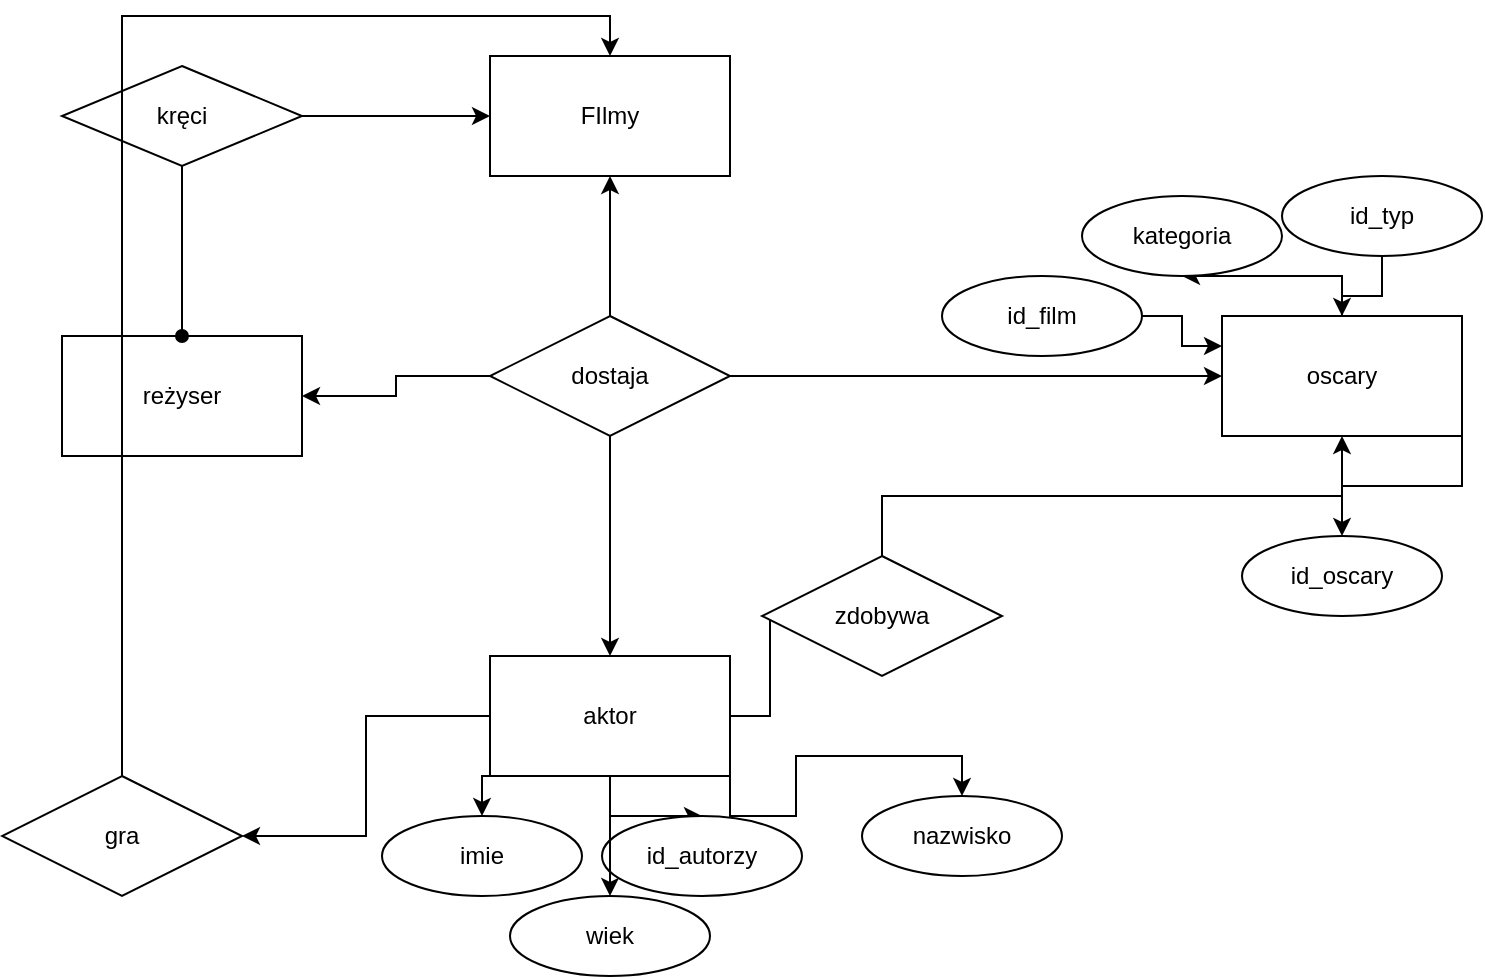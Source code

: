 <mxfile version="23.1.8" type="device">
  <diagram name="Strona-1" id="uhfY-P4yFkAwf-6rYQ4y">
    <mxGraphModel dx="601" dy="332" grid="1" gridSize="10" guides="1" tooltips="1" connect="1" arrows="1" fold="1" page="1" pageScale="1" pageWidth="827" pageHeight="1169" math="0" shadow="0">
      <root>
        <mxCell id="0" />
        <mxCell id="1" parent="0" />
        <mxCell id="NGwAYOrvqWqWgARnq1O7-1" value="FIlmy" style="rounded=0;whiteSpace=wrap;html=1;" vertex="1" parent="1">
          <mxGeometry x="294" y="90" width="120" height="60" as="geometry" />
        </mxCell>
        <mxCell id="NGwAYOrvqWqWgARnq1O7-21" style="edgeStyle=orthogonalEdgeStyle;rounded=0;orthogonalLoop=1;jettySize=auto;html=1;exitX=0.5;exitY=0;exitDx=0;exitDy=0;entryX=0.5;entryY=1;entryDx=0;entryDy=0;" edge="1" parent="1" source="NGwAYOrvqWqWgARnq1O7-2" target="NGwAYOrvqWqWgARnq1O7-20">
          <mxGeometry relative="1" as="geometry" />
        </mxCell>
        <mxCell id="NGwAYOrvqWqWgARnq1O7-27" style="edgeStyle=orthogonalEdgeStyle;rounded=0;orthogonalLoop=1;jettySize=auto;html=1;exitX=1;exitY=1;exitDx=0;exitDy=0;entryX=0.5;entryY=0;entryDx=0;entryDy=0;" edge="1" parent="1" source="NGwAYOrvqWqWgARnq1O7-2" target="NGwAYOrvqWqWgARnq1O7-26">
          <mxGeometry relative="1" as="geometry" />
        </mxCell>
        <mxCell id="NGwAYOrvqWqWgARnq1O7-2" value="oscary" style="rounded=0;whiteSpace=wrap;html=1;" vertex="1" parent="1">
          <mxGeometry x="660" y="220" width="120" height="60" as="geometry" />
        </mxCell>
        <mxCell id="NGwAYOrvqWqWgARnq1O7-10" style="edgeStyle=orthogonalEdgeStyle;rounded=0;orthogonalLoop=1;jettySize=auto;html=1;exitX=1;exitY=0.5;exitDx=0;exitDy=0;entryX=0;entryY=0.5;entryDx=0;entryDy=0;" edge="1" parent="1" source="NGwAYOrvqWqWgARnq1O7-3" target="NGwAYOrvqWqWgARnq1O7-9">
          <mxGeometry relative="1" as="geometry" />
        </mxCell>
        <mxCell id="NGwAYOrvqWqWgARnq1O7-17" style="edgeStyle=orthogonalEdgeStyle;rounded=0;orthogonalLoop=1;jettySize=auto;html=1;" edge="1" parent="1" source="NGwAYOrvqWqWgARnq1O7-3" target="NGwAYOrvqWqWgARnq1O7-12">
          <mxGeometry relative="1" as="geometry" />
        </mxCell>
        <mxCell id="NGwAYOrvqWqWgARnq1O7-32" style="edgeStyle=orthogonalEdgeStyle;rounded=0;orthogonalLoop=1;jettySize=auto;html=1;exitX=0.25;exitY=1;exitDx=0;exitDy=0;entryX=0.5;entryY=0;entryDx=0;entryDy=0;" edge="1" parent="1" source="NGwAYOrvqWqWgARnq1O7-3" target="NGwAYOrvqWqWgARnq1O7-30">
          <mxGeometry relative="1" as="geometry" />
        </mxCell>
        <mxCell id="NGwAYOrvqWqWgARnq1O7-33" style="edgeStyle=orthogonalEdgeStyle;rounded=0;orthogonalLoop=1;jettySize=auto;html=1;exitX=0.5;exitY=1;exitDx=0;exitDy=0;entryX=0.5;entryY=0;entryDx=0;entryDy=0;" edge="1" parent="1" source="NGwAYOrvqWqWgARnq1O7-3" target="NGwAYOrvqWqWgARnq1O7-29">
          <mxGeometry relative="1" as="geometry" />
        </mxCell>
        <mxCell id="NGwAYOrvqWqWgARnq1O7-34" style="edgeStyle=orthogonalEdgeStyle;rounded=0;orthogonalLoop=1;jettySize=auto;html=1;exitX=1;exitY=1;exitDx=0;exitDy=0;entryX=0.5;entryY=0;entryDx=0;entryDy=0;" edge="1" parent="1" source="NGwAYOrvqWqWgARnq1O7-3" target="NGwAYOrvqWqWgARnq1O7-28">
          <mxGeometry relative="1" as="geometry" />
        </mxCell>
        <mxCell id="NGwAYOrvqWqWgARnq1O7-3" value="aktor" style="rounded=0;whiteSpace=wrap;html=1;" vertex="1" parent="1">
          <mxGeometry x="294" y="390" width="120" height="60" as="geometry" />
        </mxCell>
        <mxCell id="NGwAYOrvqWqWgARnq1O7-4" value="reżyser" style="rounded=0;whiteSpace=wrap;html=1;" vertex="1" parent="1">
          <mxGeometry x="80" y="230" width="120" height="60" as="geometry" />
        </mxCell>
        <mxCell id="NGwAYOrvqWqWgARnq1O7-7" style="edgeStyle=orthogonalEdgeStyle;rounded=0;orthogonalLoop=1;jettySize=auto;html=1;entryX=0.5;entryY=0;entryDx=0;entryDy=0;endArrow=oval;endFill=1;" edge="1" parent="1" source="NGwAYOrvqWqWgARnq1O7-5" target="NGwAYOrvqWqWgARnq1O7-4">
          <mxGeometry relative="1" as="geometry" />
        </mxCell>
        <mxCell id="NGwAYOrvqWqWgARnq1O7-8" style="edgeStyle=orthogonalEdgeStyle;rounded=0;orthogonalLoop=1;jettySize=auto;html=1;" edge="1" parent="1" source="NGwAYOrvqWqWgARnq1O7-5" target="NGwAYOrvqWqWgARnq1O7-1">
          <mxGeometry relative="1" as="geometry" />
        </mxCell>
        <mxCell id="NGwAYOrvqWqWgARnq1O7-5" value="kręci" style="shape=rhombus;perimeter=rhombusPerimeter;whiteSpace=wrap;html=1;align=center;" vertex="1" parent="1">
          <mxGeometry x="80" y="95" width="120" height="50" as="geometry" />
        </mxCell>
        <mxCell id="NGwAYOrvqWqWgARnq1O7-13" style="edgeStyle=orthogonalEdgeStyle;rounded=0;orthogonalLoop=1;jettySize=auto;html=1;exitX=1;exitY=0.5;exitDx=0;exitDy=0;entryX=0;entryY=0.5;entryDx=0;entryDy=0;" edge="1" parent="1" source="NGwAYOrvqWqWgARnq1O7-6" target="NGwAYOrvqWqWgARnq1O7-2">
          <mxGeometry relative="1" as="geometry" />
        </mxCell>
        <mxCell id="NGwAYOrvqWqWgARnq1O7-14" style="edgeStyle=orthogonalEdgeStyle;rounded=0;orthogonalLoop=1;jettySize=auto;html=1;exitX=0.5;exitY=0;exitDx=0;exitDy=0;entryX=0.5;entryY=1;entryDx=0;entryDy=0;" edge="1" parent="1" source="NGwAYOrvqWqWgARnq1O7-6" target="NGwAYOrvqWqWgARnq1O7-1">
          <mxGeometry relative="1" as="geometry" />
        </mxCell>
        <mxCell id="NGwAYOrvqWqWgARnq1O7-15" style="edgeStyle=orthogonalEdgeStyle;rounded=0;orthogonalLoop=1;jettySize=auto;html=1;exitX=0;exitY=0.5;exitDx=0;exitDy=0;entryX=1;entryY=0.5;entryDx=0;entryDy=0;" edge="1" parent="1" source="NGwAYOrvqWqWgARnq1O7-6" target="NGwAYOrvqWqWgARnq1O7-4">
          <mxGeometry relative="1" as="geometry" />
        </mxCell>
        <mxCell id="NGwAYOrvqWqWgARnq1O7-16" style="edgeStyle=orthogonalEdgeStyle;rounded=0;orthogonalLoop=1;jettySize=auto;html=1;exitX=0.5;exitY=1;exitDx=0;exitDy=0;entryX=0.5;entryY=0;entryDx=0;entryDy=0;" edge="1" parent="1" source="NGwAYOrvqWqWgARnq1O7-6" target="NGwAYOrvqWqWgARnq1O7-3">
          <mxGeometry relative="1" as="geometry" />
        </mxCell>
        <mxCell id="NGwAYOrvqWqWgARnq1O7-6" value="dostaja" style="shape=rhombus;perimeter=rhombusPerimeter;whiteSpace=wrap;html=1;align=center;" vertex="1" parent="1">
          <mxGeometry x="294" y="220" width="120" height="60" as="geometry" />
        </mxCell>
        <mxCell id="NGwAYOrvqWqWgARnq1O7-11" style="edgeStyle=orthogonalEdgeStyle;rounded=0;orthogonalLoop=1;jettySize=auto;html=1;exitX=0.5;exitY=0;exitDx=0;exitDy=0;entryX=0.5;entryY=1;entryDx=0;entryDy=0;" edge="1" parent="1" source="NGwAYOrvqWqWgARnq1O7-9" target="NGwAYOrvqWqWgARnq1O7-2">
          <mxGeometry relative="1" as="geometry" />
        </mxCell>
        <mxCell id="NGwAYOrvqWqWgARnq1O7-9" value="zdobywa" style="shape=rhombus;perimeter=rhombusPerimeter;whiteSpace=wrap;html=1;align=center;" vertex="1" parent="1">
          <mxGeometry x="430" y="340" width="120" height="60" as="geometry" />
        </mxCell>
        <mxCell id="NGwAYOrvqWqWgARnq1O7-19" style="edgeStyle=orthogonalEdgeStyle;rounded=0;orthogonalLoop=1;jettySize=auto;html=1;exitX=0.5;exitY=0;exitDx=0;exitDy=0;entryX=0.5;entryY=0;entryDx=0;entryDy=0;" edge="1" parent="1" source="NGwAYOrvqWqWgARnq1O7-12" target="NGwAYOrvqWqWgARnq1O7-1">
          <mxGeometry relative="1" as="geometry" />
        </mxCell>
        <mxCell id="NGwAYOrvqWqWgARnq1O7-12" value="gra" style="shape=rhombus;perimeter=rhombusPerimeter;whiteSpace=wrap;html=1;align=center;" vertex="1" parent="1">
          <mxGeometry x="50" y="450" width="120" height="60" as="geometry" />
        </mxCell>
        <mxCell id="NGwAYOrvqWqWgARnq1O7-20" value="kategoria" style="ellipse;whiteSpace=wrap;html=1;align=center;" vertex="1" parent="1">
          <mxGeometry x="590" y="160" width="100" height="40" as="geometry" />
        </mxCell>
        <mxCell id="NGwAYOrvqWqWgARnq1O7-23" style="edgeStyle=orthogonalEdgeStyle;rounded=0;orthogonalLoop=1;jettySize=auto;html=1;entryX=0.5;entryY=0;entryDx=0;entryDy=0;" edge="1" parent="1" source="NGwAYOrvqWqWgARnq1O7-22" target="NGwAYOrvqWqWgARnq1O7-2">
          <mxGeometry relative="1" as="geometry" />
        </mxCell>
        <mxCell id="NGwAYOrvqWqWgARnq1O7-22" value="id_typ" style="ellipse;whiteSpace=wrap;html=1;align=center;" vertex="1" parent="1">
          <mxGeometry x="690" y="150" width="100" height="40" as="geometry" />
        </mxCell>
        <mxCell id="NGwAYOrvqWqWgARnq1O7-25" style="edgeStyle=orthogonalEdgeStyle;rounded=0;orthogonalLoop=1;jettySize=auto;html=1;entryX=0;entryY=0.25;entryDx=0;entryDy=0;" edge="1" parent="1" source="NGwAYOrvqWqWgARnq1O7-24" target="NGwAYOrvqWqWgARnq1O7-2">
          <mxGeometry relative="1" as="geometry" />
        </mxCell>
        <mxCell id="NGwAYOrvqWqWgARnq1O7-24" value="id_film" style="ellipse;whiteSpace=wrap;html=1;align=center;" vertex="1" parent="1">
          <mxGeometry x="520" y="200" width="100" height="40" as="geometry" />
        </mxCell>
        <mxCell id="NGwAYOrvqWqWgARnq1O7-26" value="id_oscary" style="ellipse;whiteSpace=wrap;html=1;align=center;" vertex="1" parent="1">
          <mxGeometry x="670" y="330" width="100" height="40" as="geometry" />
        </mxCell>
        <mxCell id="NGwAYOrvqWqWgARnq1O7-28" value="nazwisko" style="ellipse;whiteSpace=wrap;html=1;align=center;" vertex="1" parent="1">
          <mxGeometry x="480" y="460" width="100" height="40" as="geometry" />
        </mxCell>
        <mxCell id="NGwAYOrvqWqWgARnq1O7-29" value="id_autorzy" style="ellipse;whiteSpace=wrap;html=1;align=center;" vertex="1" parent="1">
          <mxGeometry x="350" y="470" width="100" height="40" as="geometry" />
        </mxCell>
        <mxCell id="NGwAYOrvqWqWgARnq1O7-30" value="imie" style="ellipse;whiteSpace=wrap;html=1;align=center;" vertex="1" parent="1">
          <mxGeometry x="240" y="470" width="100" height="40" as="geometry" />
        </mxCell>
        <mxCell id="NGwAYOrvqWqWgARnq1O7-31" value="wiek" style="ellipse;whiteSpace=wrap;html=1;align=center;" vertex="1" parent="1">
          <mxGeometry x="304" y="510" width="100" height="40" as="geometry" />
        </mxCell>
        <mxCell id="NGwAYOrvqWqWgARnq1O7-35" style="edgeStyle=orthogonalEdgeStyle;rounded=0;orthogonalLoop=1;jettySize=auto;html=1;exitX=0.5;exitY=1;exitDx=0;exitDy=0;" edge="1" parent="1" source="NGwAYOrvqWqWgARnq1O7-3" target="NGwAYOrvqWqWgARnq1O7-31">
          <mxGeometry relative="1" as="geometry" />
        </mxCell>
      </root>
    </mxGraphModel>
  </diagram>
</mxfile>
